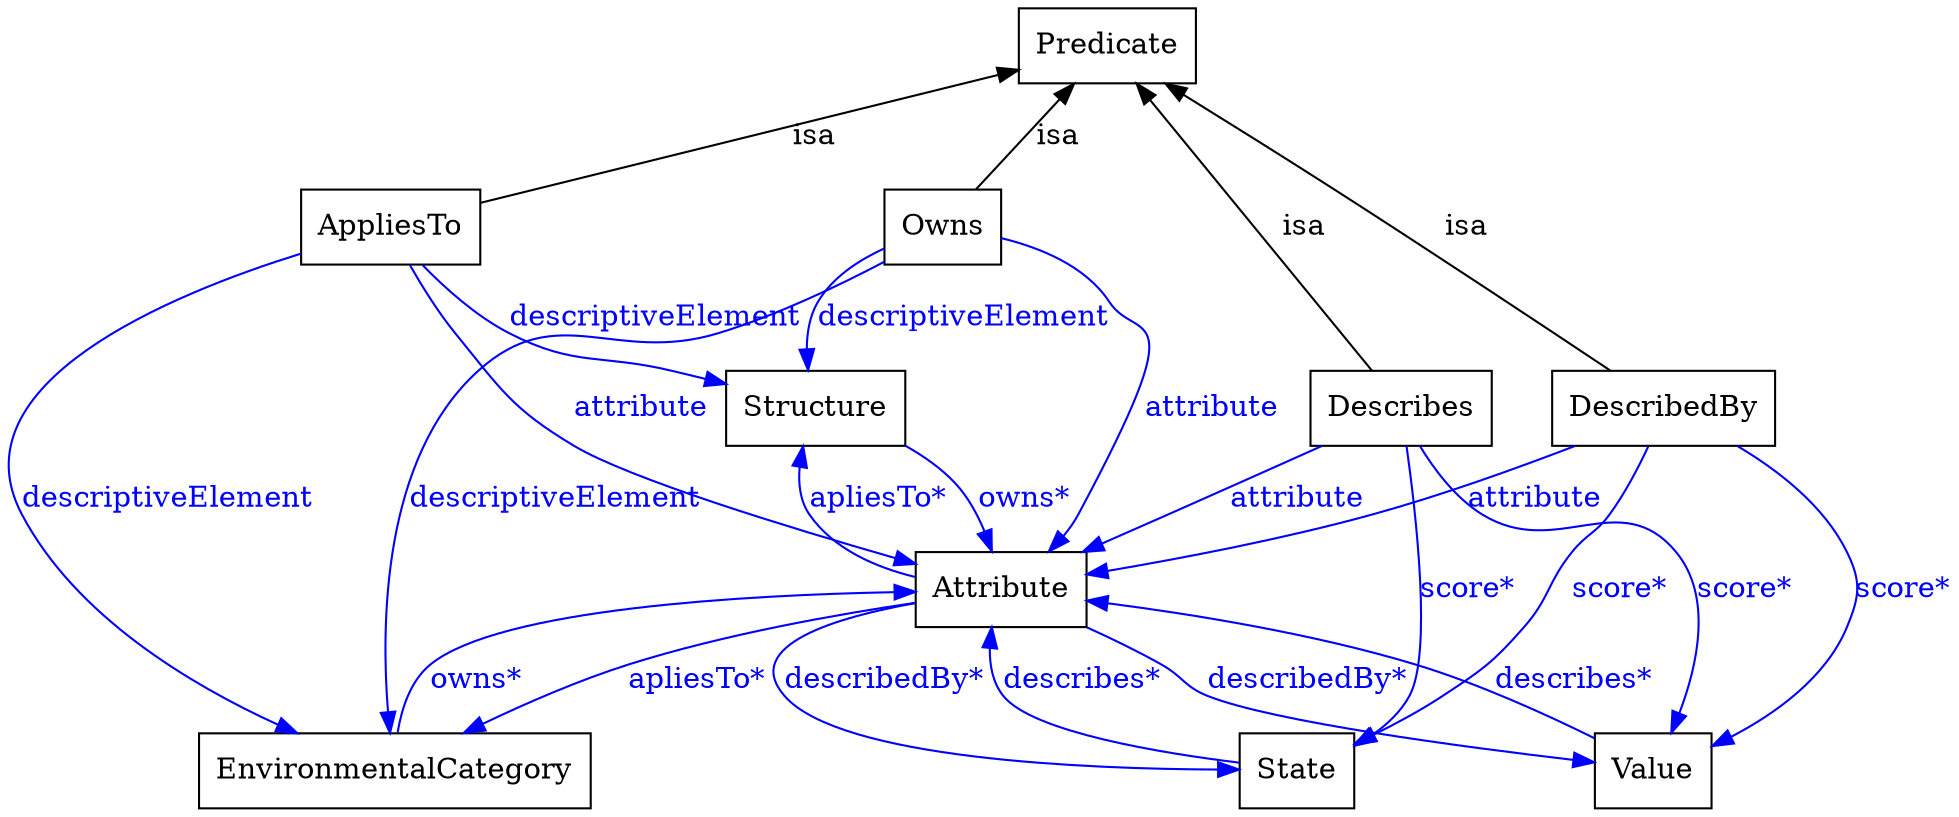 digraph commonOntology {
	node [label="\N"];
	graph [bb="0,0,845.07,396"];
	Predicate [label=Predicate, shape=box, color="0.0,0.0,0.0", fontcolor="0.0,0.0,0.0", pos="514.07,378", width="1.0556", height="0.5"];
	Owns [label=Owns, shape=box, color="0.0,0.0,0.0", fontcolor="0.0,0.0,0.0", pos="421.07,288", width="0.75", height="0.5"];
	Structure [label=Structure, shape=box, color="0.0,0.0,0.0", fontcolor="0.0,0.0,0.0", pos="353.07,198", width=1, height="0.5"];
	EnvironmentalCategory [label=EnvironmentalCategory, shape=box, color="0.0,0.0,0.0", fontcolor="0.0,0.0,0.0", pos="166.07,18", width="2.25", height="0.5"];
	Attribute [label=Attribute, shape=box, color="0.0,0.0,0.0", fontcolor="0.0,0.0,0.0", pos="436.07,108", width="0.94444", height="0.5"];
	State [label=State, shape=box, color="0.0,0.0,0.0", fontcolor="0.0,0.0,0.0", pos="532.07,18", width="0.75", height="0.5"];
	Value [label=Value, shape=box, color="0.0,0.0,0.0", fontcolor="0.0,0.0,0.0", pos="727.07,18", width="0.75", height="0.5"];
	Describes [label=Describes, shape=box, color="0.0,0.0,0.0", fontcolor="0.0,0.0,0.0", pos="598.07,198", width="1.1111", height="0.5"];
	AppliesTo [label=AppliesTo, shape=box, color="0.0,0.0,0.0", fontcolor="0.0,0.0,0.0", pos="167.07,288", width="1.1111", height="0.5"];
	DescribedBy [label=DescribedBy, shape=box, color="0.0,0.0,0.0", fontcolor="0.0,0.0,0.0", pos="713.07,198", width="1.3611", height="0.5"];
	Predicate -> Owns [dir=back, label=isa, color="0.0,0.0,0.0", fontcolor="0.0,0.0,0.0", pos="s,495.25,359.79 487.65,352.43 472.41,337.68 453.6,319.48 439.87,306.19", lp="484.07,333"];
	Owns -> Structure [label=descriptiveElement, color="0.6666667,1.0,1.0", fontcolor="0.6666667,1.0,1.0", style=filled, pos="e,349.04,216.05 393.84,280.69 379.37,275.28 362.81,266.31 354.07,252 349.4,244.35 348.08,234.88 348.26,226.02", lp="415.07,243"];
	Owns -> EnvironmentalCategory [label=descriptiveElement, color="0.6666667,1.0,1.0", fontcolor="0.6666667,1.0,1.0", style=filled, pos="e,163.64,36.023 393.98,275.37 379.21,268.48 360.63,259.79 344.07,252 327.16,244.04 323.86,239.72 306.07,234 263.5,220.31 239.91,\
246.36 207.07,216 159.79,172.28 159.22,89.539 162.69,46.157", lp="235.07,153"];
	Owns -> Attribute [label=attribute, color="0.6666667,1.0,1.0", fontcolor="0.6666667,1.0,1.0", style=filled, pos="e,454.56,126.03 448.22,277.16 458.91,271.39 470.05,263.14 476.07,252 486.9,231.97 506.33,238.5 466.07,144 464.62,140.58 462.72,137.23\
 460.6,134.05", lp="514.07,198"];
	State -> Attribute [label="describes*", color="0.6666667,1.0,1.0", fontcolor="0.6666667,1.0,1.0", style=filled, pos="e,431.61,89.896 504.97,24.651 479.84,31.425 445.15,42.536 437.07,54 431.87,61.384 430.45,70.855 430.69,79.798", lp="471.07,63"];
	Value -> Attribute [label="describes*", color="0.6666667,1.0,1.0", fontcolor="0.6666667,1.0,1.0", style=filled, pos="e,470.12,103.92 699.89,33.827 678.14,45.879 646.49,62.043 617.07,72 571.58,87.397 517.3,97.106 480.13,102.51", lp="694.07,63"];
	Structure -> Attribute [label="owns*", color="0.6666667,1.0,1.0", fontcolor="0.6666667,1.0,1.0", style=filled, pos="e,431.89,126.11 389.22,181.86 398.22,176.54 407.24,169.91 414.07,162 420.58,154.46 425.34,144.74 428.73,135.62", lp="443.07,153"];
	EnvironmentalCategory -> Attribute [label="owns*", color="0.6666667,1.0,1.0", fontcolor="0.6666667,1.0,1.0", style=filled, pos="e,401.79,105.1 167.31,36.013 169.13,48.035 173.53,63.199 184.07,72 199.73,85.063 323.74,97.999 391.77,104.2", lp="203.07,63"];
	Attribute -> Structure [label="apliesTo*", color="0.6666667,1.0,1.0", fontcolor="0.6666667,1.0,1.0", style=filled, pos="e,346.87,179.78 401.68,113.06 383.05,117.75 361.55,126.75 350.07,144 345.1,151.47 344.26,160.89 345.16,169.77", lp="380.07,153"];
	Attribute -> EnvironmentalCategory [label="apliesTo*", color="0.6666667,1.0,1.0", fontcolor="0.6666667,1.0,1.0", style=filled, pos="e,195.91,36.002 401.85,103.2 367.97,97.832 314.95,87.762 271.07,72 248.26,63.803 224.11,51.654 204.74,40.955", lp="301.07,63"];
	Attribute -> State [label="describedBy*", color="0.6666667,1.0,1.0", fontcolor="0.6666667,1.0,1.0", style=filled, pos="e,504.85,18.982 401.94,101.87 366.75,94.066 319.68,78.574 340.07,54 359.33,30.793 444.5,22.456 494.7,19.528", lp="383.07,63"];
	Attribute -> Value [label="describedBy*", color="0.6666667,1.0,1.0", fontcolor="0.6666667,1.0,1.0", style=filled, pos="e,699.74,21.193 470.2,91.943 481.58,86.136 494.13,79.219 505.07,72 515.62,65.042 515.6,59.288 527.07,54 555.42,40.936 640.1,28.735\
 689.72,22.444", lp="570.07,63"];
	Predicate -> Describes [dir=back, label=isa, color="0.0,0.0,0.0", fontcolor="0.0,0.0,0.0", pos="s,522.59,359.75 526.92,350.47 544.33,313.17 574.91,247.63 589.66,216.03", lp="573.07,288"];
	Describes -> Attribute [label=attribute, color="0.6666667,1.0,1.0", fontcolor="0.6666667,1.0,1.0", style=filled, pos="e,470.16,125.59 565.41,179.86 555.33,174.2 544.21,167.89 534.07,162 520.63,154.19 517.62,151.64 504.07,144 496.04,139.47 487.4,134.76\
 479.06,130.31", lp="559.07,153"];
	Describes -> State [label="score*", color="0.6666667,1.0,1.0", fontcolor="0.6666667,1.0,1.0", style=filled, pos="e,559.19,22.062 600.44,179.83 604.81,146.23 613.74,77.309 614.07,72 614.58,64.016 618.45,60.698 614.07,54 604.08,38.692 585.96,29.852\
 569.3,24.767", lp="631.57,108"];
	Describes -> Value [label="score*", color="0.6666667,1.0,1.0", fontcolor="0.6666667,1.0,1.0", style=filled, pos="e,732.32,36.216 606.64,179.99 613.28,167.97 623.62,152.8 637.07,144 668.66,123.33 693.31,152.62 720.07,126 740.59,105.59 738.95,\
70.654 734.39,46.054", lp="756.57,108"];
	Predicate -> AppliesTo [dir=back, label=isa, color="0.0,0.0,0.0", fontcolor="0.0,0.0,0.0", pos="s,475.95,368.11 466.21,365.59 397.3,347.71 271.4,315.06 207.13,298.39", lp="380.07,333"];
	AppliesTo -> Structure [label=descriptiveElement, color="0.6666667,1.0,1.0", fontcolor="0.6666667,1.0,1.0", style=filled, pos="e,317.07,206.9 181.38,269.77 191.55,257.97 206.18,243.14 222.07,234 229.66,229.64 272.44,218.24 307.09,209.43", lp="283.07,243"];
	AppliesTo -> EnvironmentalCategory [label=descriptiveElement, color="0.6666667,1.0,1.0", fontcolor="0.6666667,1.0,1.0", style=filled, pos="e,115.61,36.083 126.99,269.86 87.974,249.74 31.025,213.21 6.0737,162 -20.386,107.69 50.364,64.554 106.11,40.132", lp="67.074,153"];
	AppliesTo -> Attribute [label=attribute, color="0.6666667,1.0,1.0", fontcolor="0.6666667,1.0,1.0", style=filled, pos="e,401.9,117.83 174.32,269.95 179.24,258.94 186.41,244.92 195.07,234 217.98,205.1 226.85,199.63 258.07,180 300.69,153.21 354.97,132.97\
 392.32,120.88", lp="283.07,198"];
	Predicate -> DescribedBy [dir=back, label=isa, color="0.0,0.0,0.0", fontcolor="0.0,0.0,0.0", pos="s,534.25,359.75 541.92,352.81 582.64,315.98 657.47,248.3 693.14,216.03", lp="642.07,288"];
	DescribedBy -> Attribute [label=attribute, color="0.6666667,1.0,1.0", fontcolor="0.6666667,1.0,1.0", style=filled, pos="e,470.36,114.33 676,179.94 651.47,168.51 618.37,154.04 588.07,144 552.46,132.19 510.94,122.63 480.31,116.34", lp="658.07,153"];
	DescribedBy -> State [label="score*", color="0.6666667,1.0,1.0", fontcolor="0.6666667,1.0,1.0", style=filled, pos="e,559.45,23.323 705.02,179.68 700.17,169.07 693.67,155.57 687.07,144 682.31,135.65 680.25,134.1 675.07,126 654.64,93.995 658.86,\
77.554 629.07,54 611.68,40.243 588.5,31.381 569.16,25.894", lp="695.57,108"];
	DescribedBy -> Value [label="score*", color="0.6666667,1.0,1.0", fontcolor="0.6666667,1.0,1.0", style=filled, pos="e,754.24,30.824 745.65,179.9 764.48,167.46 786.48,149.03 797.07,126 810.7,96.383 803.7,79.242 783.07,54 777.5,47.182 770.29,41.233\
 762.9,36.241", lp="824.57,108"];
}

